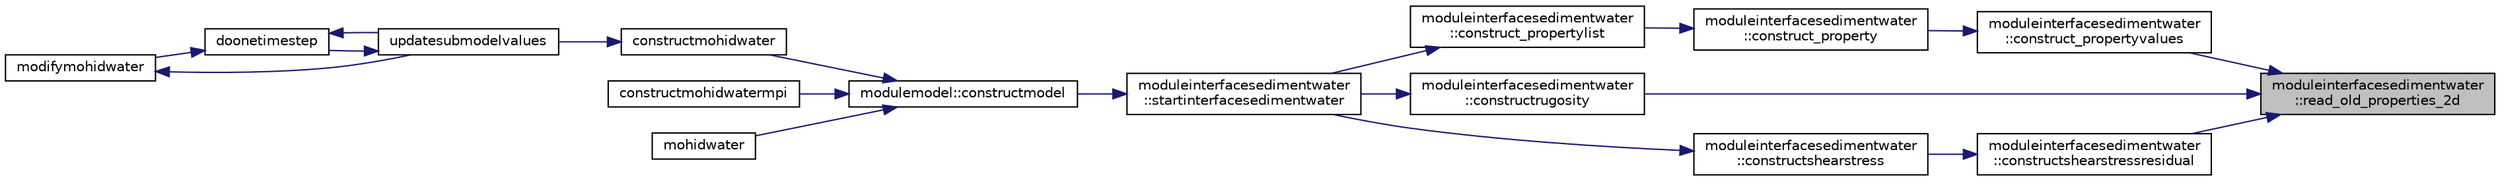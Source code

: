 digraph "moduleinterfacesedimentwater::read_old_properties_2d"
{
 // LATEX_PDF_SIZE
  edge [fontname="Helvetica",fontsize="10",labelfontname="Helvetica",labelfontsize="10"];
  node [fontname="Helvetica",fontsize="10",shape=record];
  rankdir="RL";
  Node1 [label="moduleinterfacesedimentwater\l::read_old_properties_2d",height=0.2,width=0.4,color="black", fillcolor="grey75", style="filled", fontcolor="black",tooltip=" "];
  Node1 -> Node2 [dir="back",color="midnightblue",fontsize="10",style="solid"];
  Node2 [label="moduleinterfacesedimentwater\l::construct_propertyvalues",height=0.2,width=0.4,color="black", fillcolor="white", style="filled",URL="$namespacemoduleinterfacesedimentwater.html#a9e41247ffadd3cbbaf6315c7a890f885",tooltip=" "];
  Node2 -> Node3 [dir="back",color="midnightblue",fontsize="10",style="solid"];
  Node3 [label="moduleinterfacesedimentwater\l::construct_property",height=0.2,width=0.4,color="black", fillcolor="white", style="filled",URL="$namespacemoduleinterfacesedimentwater.html#a7388cf4b98f85f5b8bc80f3e59724650",tooltip=" "];
  Node3 -> Node4 [dir="back",color="midnightblue",fontsize="10",style="solid"];
  Node4 [label="moduleinterfacesedimentwater\l::construct_propertylist",height=0.2,width=0.4,color="black", fillcolor="white", style="filled",URL="$namespacemoduleinterfacesedimentwater.html#a1db436f609ed9890367a1345dba195c0",tooltip=" "];
  Node4 -> Node5 [dir="back",color="midnightblue",fontsize="10",style="solid"];
  Node5 [label="moduleinterfacesedimentwater\l::startinterfacesedimentwater",height=0.2,width=0.4,color="black", fillcolor="white", style="filled",URL="$namespacemoduleinterfacesedimentwater.html#ac4816996443451e1d6254c032bf000d5",tooltip=" "];
  Node5 -> Node6 [dir="back",color="midnightblue",fontsize="10",style="solid"];
  Node6 [label="modulemodel::constructmodel",height=0.2,width=0.4,color="black", fillcolor="white", style="filled",URL="$namespacemodulemodel.html#abcddd2b6e97f110b0c5b3bb00f069570",tooltip=" "];
  Node6 -> Node7 [dir="back",color="midnightblue",fontsize="10",style="solid"];
  Node7 [label="constructmohidwater",height=0.2,width=0.4,color="black", fillcolor="white", style="filled",URL="$_main_8_f90.html#abc6cfc7bca3f0c4dda032a34b9690319",tooltip=" "];
  Node7 -> Node8 [dir="back",color="midnightblue",fontsize="10",style="solid"];
  Node8 [label="updatesubmodelvalues",height=0.2,width=0.4,color="black", fillcolor="white", style="filled",URL="$_main_8_f90.html#a4c5ecbd810307fa557d4b4e6719c7fd1",tooltip=" "];
  Node8 -> Node9 [dir="back",color="midnightblue",fontsize="10",style="solid"];
  Node9 [label="doonetimestep",height=0.2,width=0.4,color="black", fillcolor="white", style="filled",URL="$_main_8_f90.html#a5a877f32d8c35a58c7bd824a65b07dba",tooltip=" "];
  Node9 -> Node10 [dir="back",color="midnightblue",fontsize="10",style="solid"];
  Node10 [label="modifymohidwater",height=0.2,width=0.4,color="black", fillcolor="white", style="filled",URL="$_main_8_f90.html#a98b6185e00bdaa093569c6645482e68b",tooltip=" "];
  Node10 -> Node8 [dir="back",color="midnightblue",fontsize="10",style="solid"];
  Node9 -> Node8 [dir="back",color="midnightblue",fontsize="10",style="solid"];
  Node6 -> Node11 [dir="back",color="midnightblue",fontsize="10",style="solid"];
  Node11 [label="constructmohidwatermpi",height=0.2,width=0.4,color="black", fillcolor="white", style="filled",URL="$_main_8_f90.html#a364d1a7b4621ef3a56c71daf2af5147e",tooltip=" "];
  Node6 -> Node12 [dir="back",color="midnightblue",fontsize="10",style="solid"];
  Node12 [label="mohidwater",height=0.2,width=0.4,color="black", fillcolor="white", style="filled",URL="$_main_8_f90.html#a22cacab418d9e36dcaa8c3aef44b4185",tooltip=" "];
  Node1 -> Node13 [dir="back",color="midnightblue",fontsize="10",style="solid"];
  Node13 [label="moduleinterfacesedimentwater\l::constructrugosity",height=0.2,width=0.4,color="black", fillcolor="white", style="filled",URL="$namespacemoduleinterfacesedimentwater.html#ae92e82b3ef714cf8b3516fa5e25469d3",tooltip=" "];
  Node13 -> Node5 [dir="back",color="midnightblue",fontsize="10",style="solid"];
  Node1 -> Node14 [dir="back",color="midnightblue",fontsize="10",style="solid"];
  Node14 [label="moduleinterfacesedimentwater\l::constructshearstressresidual",height=0.2,width=0.4,color="black", fillcolor="white", style="filled",URL="$namespacemoduleinterfacesedimentwater.html#a32442e359f7b70088783b476537e16e4",tooltip=" "];
  Node14 -> Node15 [dir="back",color="midnightblue",fontsize="10",style="solid"];
  Node15 [label="moduleinterfacesedimentwater\l::constructshearstress",height=0.2,width=0.4,color="black", fillcolor="white", style="filled",URL="$namespacemoduleinterfacesedimentwater.html#afdce65eb974d56a59cfb4d3ba2145d99",tooltip=" "];
  Node15 -> Node5 [dir="back",color="midnightblue",fontsize="10",style="solid"];
}

